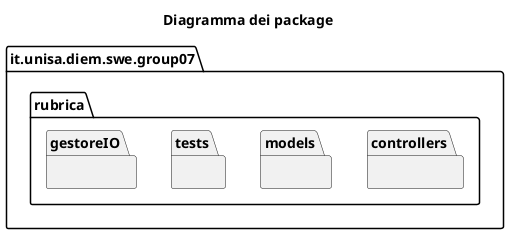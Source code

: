 @startuml
    title "Diagramma dei package"
    set separator none
    package it.unisa.diem.swe.group07{
      package rubrica {
          package controllers{}
          package models {}
          package tests {}
          package gestoreIO {}
      }
    }
@enduml

